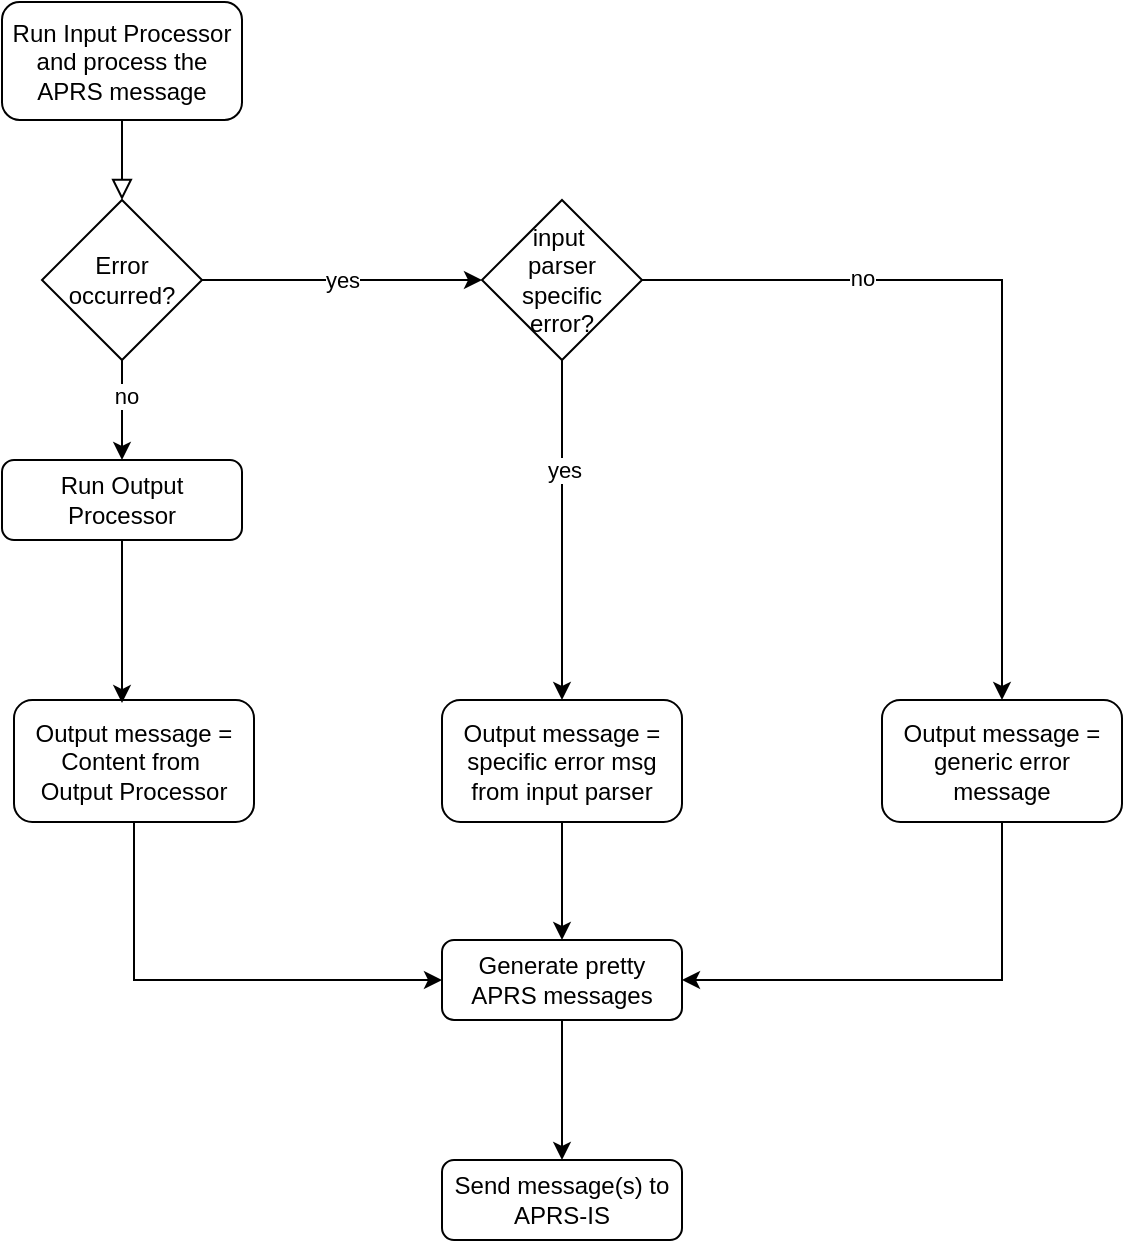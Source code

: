 <mxfile version="25.0.2">
  <diagram id="C5RBs43oDa-KdzZeNtuy" name="Page-1">
    <mxGraphModel dx="1434" dy="784" grid="1" gridSize="10" guides="1" tooltips="1" connect="1" arrows="1" fold="1" page="1" pageScale="1" pageWidth="827" pageHeight="1169" math="0" shadow="0">
      <root>
        <mxCell id="WIyWlLk6GJQsqaUBKTNV-0" />
        <mxCell id="WIyWlLk6GJQsqaUBKTNV-1" parent="WIyWlLk6GJQsqaUBKTNV-0" />
        <mxCell id="WIyWlLk6GJQsqaUBKTNV-2" value="" style="rounded=0;html=1;jettySize=auto;orthogonalLoop=1;fontSize=11;endArrow=block;endFill=0;endSize=8;strokeWidth=1;shadow=0;labelBackgroundColor=none;edgeStyle=orthogonalEdgeStyle;" parent="WIyWlLk6GJQsqaUBKTNV-1" source="WIyWlLk6GJQsqaUBKTNV-3" target="VWtRaXLFYG7oqwQa2XKQ-0" edge="1">
          <mxGeometry relative="1" as="geometry">
            <mxPoint x="202" y="339" as="targetPoint" />
          </mxGeometry>
        </mxCell>
        <mxCell id="WIyWlLk6GJQsqaUBKTNV-3" value="Run Input Processor and process the APRS message" style="rounded=1;whiteSpace=wrap;html=1;fontSize=12;glass=0;strokeWidth=1;shadow=0;" parent="WIyWlLk6GJQsqaUBKTNV-1" vertex="1">
          <mxGeometry x="142" y="230" width="120" height="59" as="geometry" />
        </mxCell>
        <mxCell id="VWtRaXLFYG7oqwQa2XKQ-0" value="Error&lt;div&gt;occurred?&lt;/div&gt;" style="rhombus;whiteSpace=wrap;html=1;" parent="WIyWlLk6GJQsqaUBKTNV-1" vertex="1">
          <mxGeometry x="162" y="329" width="80" height="80" as="geometry" />
        </mxCell>
        <mxCell id="VWtRaXLFYG7oqwQa2XKQ-2" value="input&amp;nbsp;&lt;div&gt;parser&lt;div&gt;specific&lt;/div&gt;&lt;div&gt;error?&lt;/div&gt;&lt;/div&gt;" style="rhombus;whiteSpace=wrap;html=1;" parent="WIyWlLk6GJQsqaUBKTNV-1" vertex="1">
          <mxGeometry x="382" y="329" width="80" height="80" as="geometry" />
        </mxCell>
        <mxCell id="VWtRaXLFYG7oqwQa2XKQ-4" value="" style="endArrow=classic;html=1;rounded=0;exitX=0.5;exitY=1;exitDx=0;exitDy=0;entryX=0.5;entryY=0;entryDx=0;entryDy=0;" parent="WIyWlLk6GJQsqaUBKTNV-1" source="VWtRaXLFYG7oqwQa2XKQ-0" target="VWtRaXLFYG7oqwQa2XKQ-5" edge="1">
          <mxGeometry width="50" height="50" relative="1" as="geometry">
            <mxPoint x="372" y="599" as="sourcePoint" />
            <mxPoint x="202" y="469" as="targetPoint" />
          </mxGeometry>
        </mxCell>
        <mxCell id="VWtRaXLFYG7oqwQa2XKQ-9" value="no" style="edgeLabel;html=1;align=center;verticalAlign=middle;resizable=0;points=[];" parent="VWtRaXLFYG7oqwQa2XKQ-4" vertex="1" connectable="0">
          <mxGeometry x="-0.28" y="2" relative="1" as="geometry">
            <mxPoint as="offset" />
          </mxGeometry>
        </mxCell>
        <mxCell id="VWtRaXLFYG7oqwQa2XKQ-5" value="Run Output Processor" style="rounded=1;whiteSpace=wrap;html=1;" parent="WIyWlLk6GJQsqaUBKTNV-1" vertex="1">
          <mxGeometry x="142" y="459" width="120" height="40" as="geometry" />
        </mxCell>
        <mxCell id="VWtRaXLFYG7oqwQa2XKQ-6" value="&lt;div&gt;Output message = specific error msg from input parser&lt;/div&gt;" style="rounded=1;whiteSpace=wrap;html=1;" parent="WIyWlLk6GJQsqaUBKTNV-1" vertex="1">
          <mxGeometry x="362" y="579" width="120" height="61" as="geometry" />
        </mxCell>
        <mxCell id="VWtRaXLFYG7oqwQa2XKQ-7" value="yes" style="endArrow=classic;html=1;rounded=0;exitX=1;exitY=0.5;exitDx=0;exitDy=0;entryX=0;entryY=0.5;entryDx=0;entryDy=0;" parent="WIyWlLk6GJQsqaUBKTNV-1" source="VWtRaXLFYG7oqwQa2XKQ-0" target="VWtRaXLFYG7oqwQa2XKQ-2" edge="1">
          <mxGeometry width="50" height="50" relative="1" as="geometry">
            <mxPoint x="372" y="599" as="sourcePoint" />
            <mxPoint x="422" y="549" as="targetPoint" />
          </mxGeometry>
        </mxCell>
        <mxCell id="VWtRaXLFYG7oqwQa2XKQ-10" value="" style="endArrow=classic;html=1;rounded=0;exitX=0.5;exitY=1;exitDx=0;exitDy=0;entryX=0.5;entryY=0;entryDx=0;entryDy=0;" parent="WIyWlLk6GJQsqaUBKTNV-1" source="VWtRaXLFYG7oqwQa2XKQ-2" target="VWtRaXLFYG7oqwQa2XKQ-6" edge="1">
          <mxGeometry width="50" height="50" relative="1" as="geometry">
            <mxPoint x="372" y="599" as="sourcePoint" />
            <mxPoint x="422" y="549" as="targetPoint" />
          </mxGeometry>
        </mxCell>
        <mxCell id="VWtRaXLFYG7oqwQa2XKQ-11" value="yes" style="edgeLabel;html=1;align=center;verticalAlign=middle;resizable=0;points=[];" parent="VWtRaXLFYG7oqwQa2XKQ-10" vertex="1" connectable="0">
          <mxGeometry x="-0.36" y="1" relative="1" as="geometry">
            <mxPoint as="offset" />
          </mxGeometry>
        </mxCell>
        <mxCell id="VWtRaXLFYG7oqwQa2XKQ-12" value="Output message = generic error message" style="rounded=1;whiteSpace=wrap;html=1;" parent="WIyWlLk6GJQsqaUBKTNV-1" vertex="1">
          <mxGeometry x="582" y="579" width="120" height="61" as="geometry" />
        </mxCell>
        <mxCell id="VWtRaXLFYG7oqwQa2XKQ-13" value="" style="endArrow=classic;html=1;rounded=0;exitX=1;exitY=0.5;exitDx=0;exitDy=0;entryX=0.5;entryY=0;entryDx=0;entryDy=0;" parent="WIyWlLk6GJQsqaUBKTNV-1" source="VWtRaXLFYG7oqwQa2XKQ-2" target="VWtRaXLFYG7oqwQa2XKQ-12" edge="1">
          <mxGeometry width="50" height="50" relative="1" as="geometry">
            <mxPoint x="532" y="379" as="sourcePoint" />
            <mxPoint x="582" y="329" as="targetPoint" />
            <Array as="points">
              <mxPoint x="642" y="369" />
            </Array>
          </mxGeometry>
        </mxCell>
        <mxCell id="K8pBUQqo9iRn4TQ9yNzg-1" value="no" style="edgeLabel;html=1;align=center;verticalAlign=middle;resizable=0;points=[];" vertex="1" connectable="0" parent="VWtRaXLFYG7oqwQa2XKQ-13">
          <mxGeometry x="-0.436" y="1" relative="1" as="geometry">
            <mxPoint as="offset" />
          </mxGeometry>
        </mxCell>
        <mxCell id="VWtRaXLFYG7oqwQa2XKQ-16" value="&lt;div&gt;Output message = Content from&amp;nbsp;&lt;/div&gt;&lt;div&gt;Output Processor&lt;/div&gt;" style="rounded=1;whiteSpace=wrap;html=1;" parent="WIyWlLk6GJQsqaUBKTNV-1" vertex="1">
          <mxGeometry x="148" y="579" width="120" height="61" as="geometry" />
        </mxCell>
        <mxCell id="VWtRaXLFYG7oqwQa2XKQ-17" value="Generate pretty APRS messages" style="rounded=1;whiteSpace=wrap;html=1;" parent="WIyWlLk6GJQsqaUBKTNV-1" vertex="1">
          <mxGeometry x="362" y="699" width="120" height="40" as="geometry" />
        </mxCell>
        <mxCell id="VWtRaXLFYG7oqwQa2XKQ-18" value="" style="endArrow=classic;html=1;rounded=0;exitX=0.5;exitY=1;exitDx=0;exitDy=0;entryX=0.45;entryY=0.025;entryDx=0;entryDy=0;entryPerimeter=0;" parent="WIyWlLk6GJQsqaUBKTNV-1" source="VWtRaXLFYG7oqwQa2XKQ-5" target="VWtRaXLFYG7oqwQa2XKQ-16" edge="1">
          <mxGeometry width="50" height="50" relative="1" as="geometry">
            <mxPoint x="372" y="599" as="sourcePoint" />
            <mxPoint x="422" y="549" as="targetPoint" />
          </mxGeometry>
        </mxCell>
        <mxCell id="VWtRaXLFYG7oqwQa2XKQ-19" value="Send message(s) to&lt;div&gt;APRS-IS&lt;/div&gt;" style="rounded=1;whiteSpace=wrap;html=1;" parent="WIyWlLk6GJQsqaUBKTNV-1" vertex="1">
          <mxGeometry x="362" y="809" width="120" height="40" as="geometry" />
        </mxCell>
        <mxCell id="VWtRaXLFYG7oqwQa2XKQ-20" value="" style="endArrow=classic;html=1;rounded=0;exitX=0.5;exitY=1;exitDx=0;exitDy=0;entryX=0.5;entryY=0;entryDx=0;entryDy=0;" parent="WIyWlLk6GJQsqaUBKTNV-1" source="VWtRaXLFYG7oqwQa2XKQ-6" target="VWtRaXLFYG7oqwQa2XKQ-17" edge="1">
          <mxGeometry width="50" height="50" relative="1" as="geometry">
            <mxPoint x="372" y="689" as="sourcePoint" />
            <mxPoint x="422" y="639" as="targetPoint" />
          </mxGeometry>
        </mxCell>
        <mxCell id="VWtRaXLFYG7oqwQa2XKQ-21" value="" style="endArrow=classic;html=1;rounded=0;exitX=0.5;exitY=1;exitDx=0;exitDy=0;entryX=0.5;entryY=0;entryDx=0;entryDy=0;" parent="WIyWlLk6GJQsqaUBKTNV-1" source="VWtRaXLFYG7oqwQa2XKQ-17" target="VWtRaXLFYG7oqwQa2XKQ-19" edge="1">
          <mxGeometry width="50" height="50" relative="1" as="geometry">
            <mxPoint x="372" y="689" as="sourcePoint" />
            <mxPoint x="452" y="769" as="targetPoint" />
          </mxGeometry>
        </mxCell>
        <mxCell id="VWtRaXLFYG7oqwQa2XKQ-22" value="" style="endArrow=classic;html=1;rounded=0;entryX=0;entryY=0.5;entryDx=0;entryDy=0;exitX=0.5;exitY=1;exitDx=0;exitDy=0;" parent="WIyWlLk6GJQsqaUBKTNV-1" source="VWtRaXLFYG7oqwQa2XKQ-16" target="VWtRaXLFYG7oqwQa2XKQ-17" edge="1">
          <mxGeometry width="50" height="50" relative="1" as="geometry">
            <mxPoint x="199" y="616" as="sourcePoint" />
            <mxPoint x="362" y="713" as="targetPoint" />
            <Array as="points">
              <mxPoint x="208" y="719" />
            </Array>
          </mxGeometry>
        </mxCell>
        <mxCell id="VWtRaXLFYG7oqwQa2XKQ-23" value="" style="endArrow=classic;html=1;rounded=0;entryX=1;entryY=0.5;entryDx=0;entryDy=0;exitX=0.5;exitY=1;exitDx=0;exitDy=0;" parent="WIyWlLk6GJQsqaUBKTNV-1" source="VWtRaXLFYG7oqwQa2XKQ-12" target="VWtRaXLFYG7oqwQa2XKQ-17" edge="1">
          <mxGeometry width="50" height="50" relative="1" as="geometry">
            <mxPoint x="372" y="689" as="sourcePoint" />
            <mxPoint x="422" y="639" as="targetPoint" />
            <Array as="points">
              <mxPoint x="642" y="719" />
            </Array>
          </mxGeometry>
        </mxCell>
      </root>
    </mxGraphModel>
  </diagram>
</mxfile>
